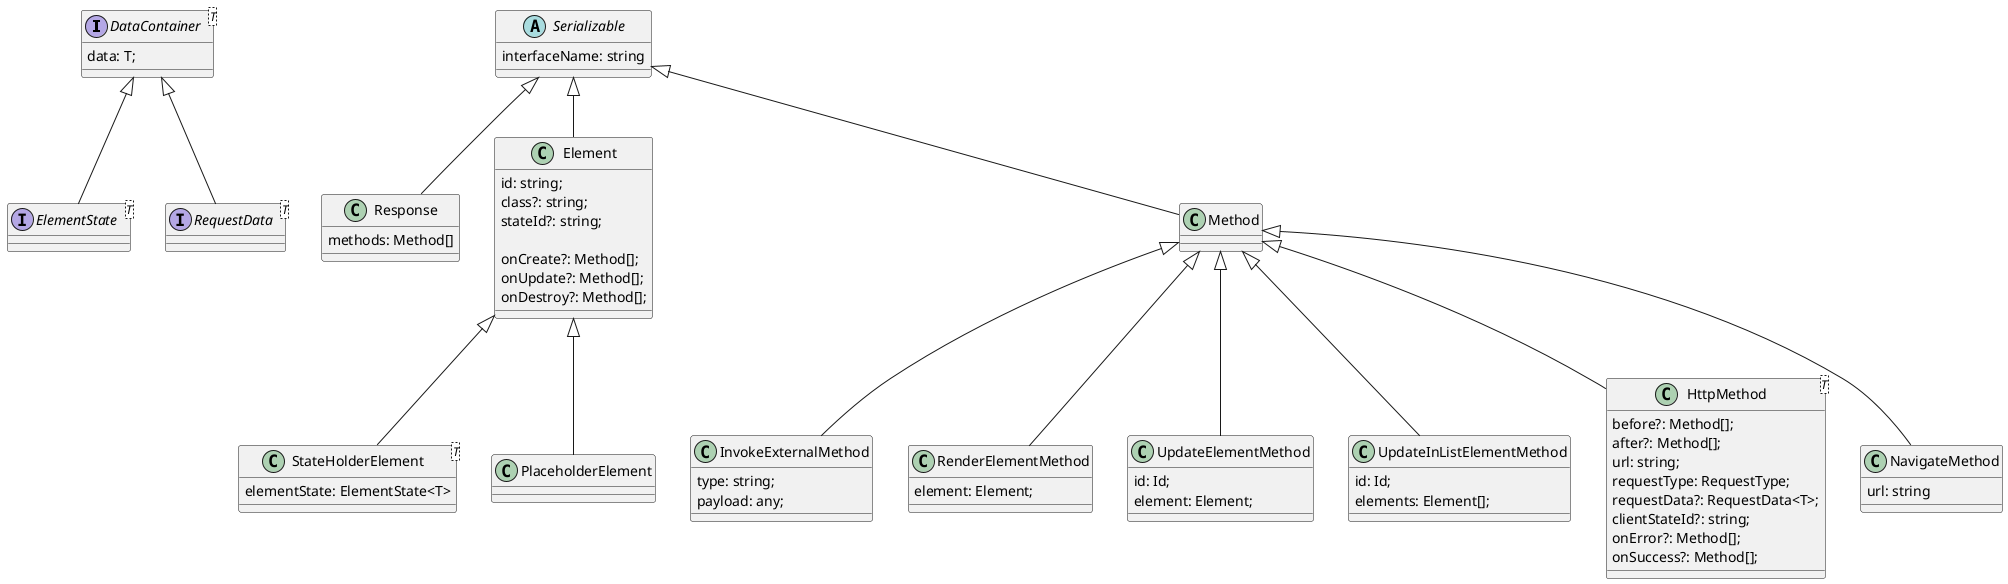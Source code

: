 @startuml
'https://plantuml.com/class-diagram

interface DataContainer<T> {
  data: T;
}

interface ElementState<T> extends DataContainer
interface RequestData<T> extends DataContainer {}

abstract class Serializable {
  interfaceName: string
}

class Response extends Serializable {
  methods: Method[]
}

class Element extends Serializable {
  id: string;
  class?: string;
  stateId?: string;

  onCreate?: Method[];
  onUpdate?: Method[];
  onDestroy?: Method[];
}

class StateHolderElement<T> extends Element {
  elementState: ElementState<T>
}

class PlaceholderElement extends Element {}

class Method extends Serializable {}

class InvokeExternalMethod extends Method {
  type: string;
  payload: any;
}

class RenderElementMethod extends Method {
  element: Element;
}

class UpdateElementMethod extends Method {
  id: Id;
  element: Element;
}

class UpdateInListElementMethod extends Method {
  id: Id;
  elements: Element[];
}

class HttpMethod<T> extends Method {
  before?: Method[];
  after?: Method[];
  url: string;
  requestType: RequestType;
  requestData?: RequestData<T>;
  clientStateId?: string;
  onError?: Method[];
  onSuccess?: Method[];
}

class NavigateMethod extends Method {
  url: string
}

@enduml
